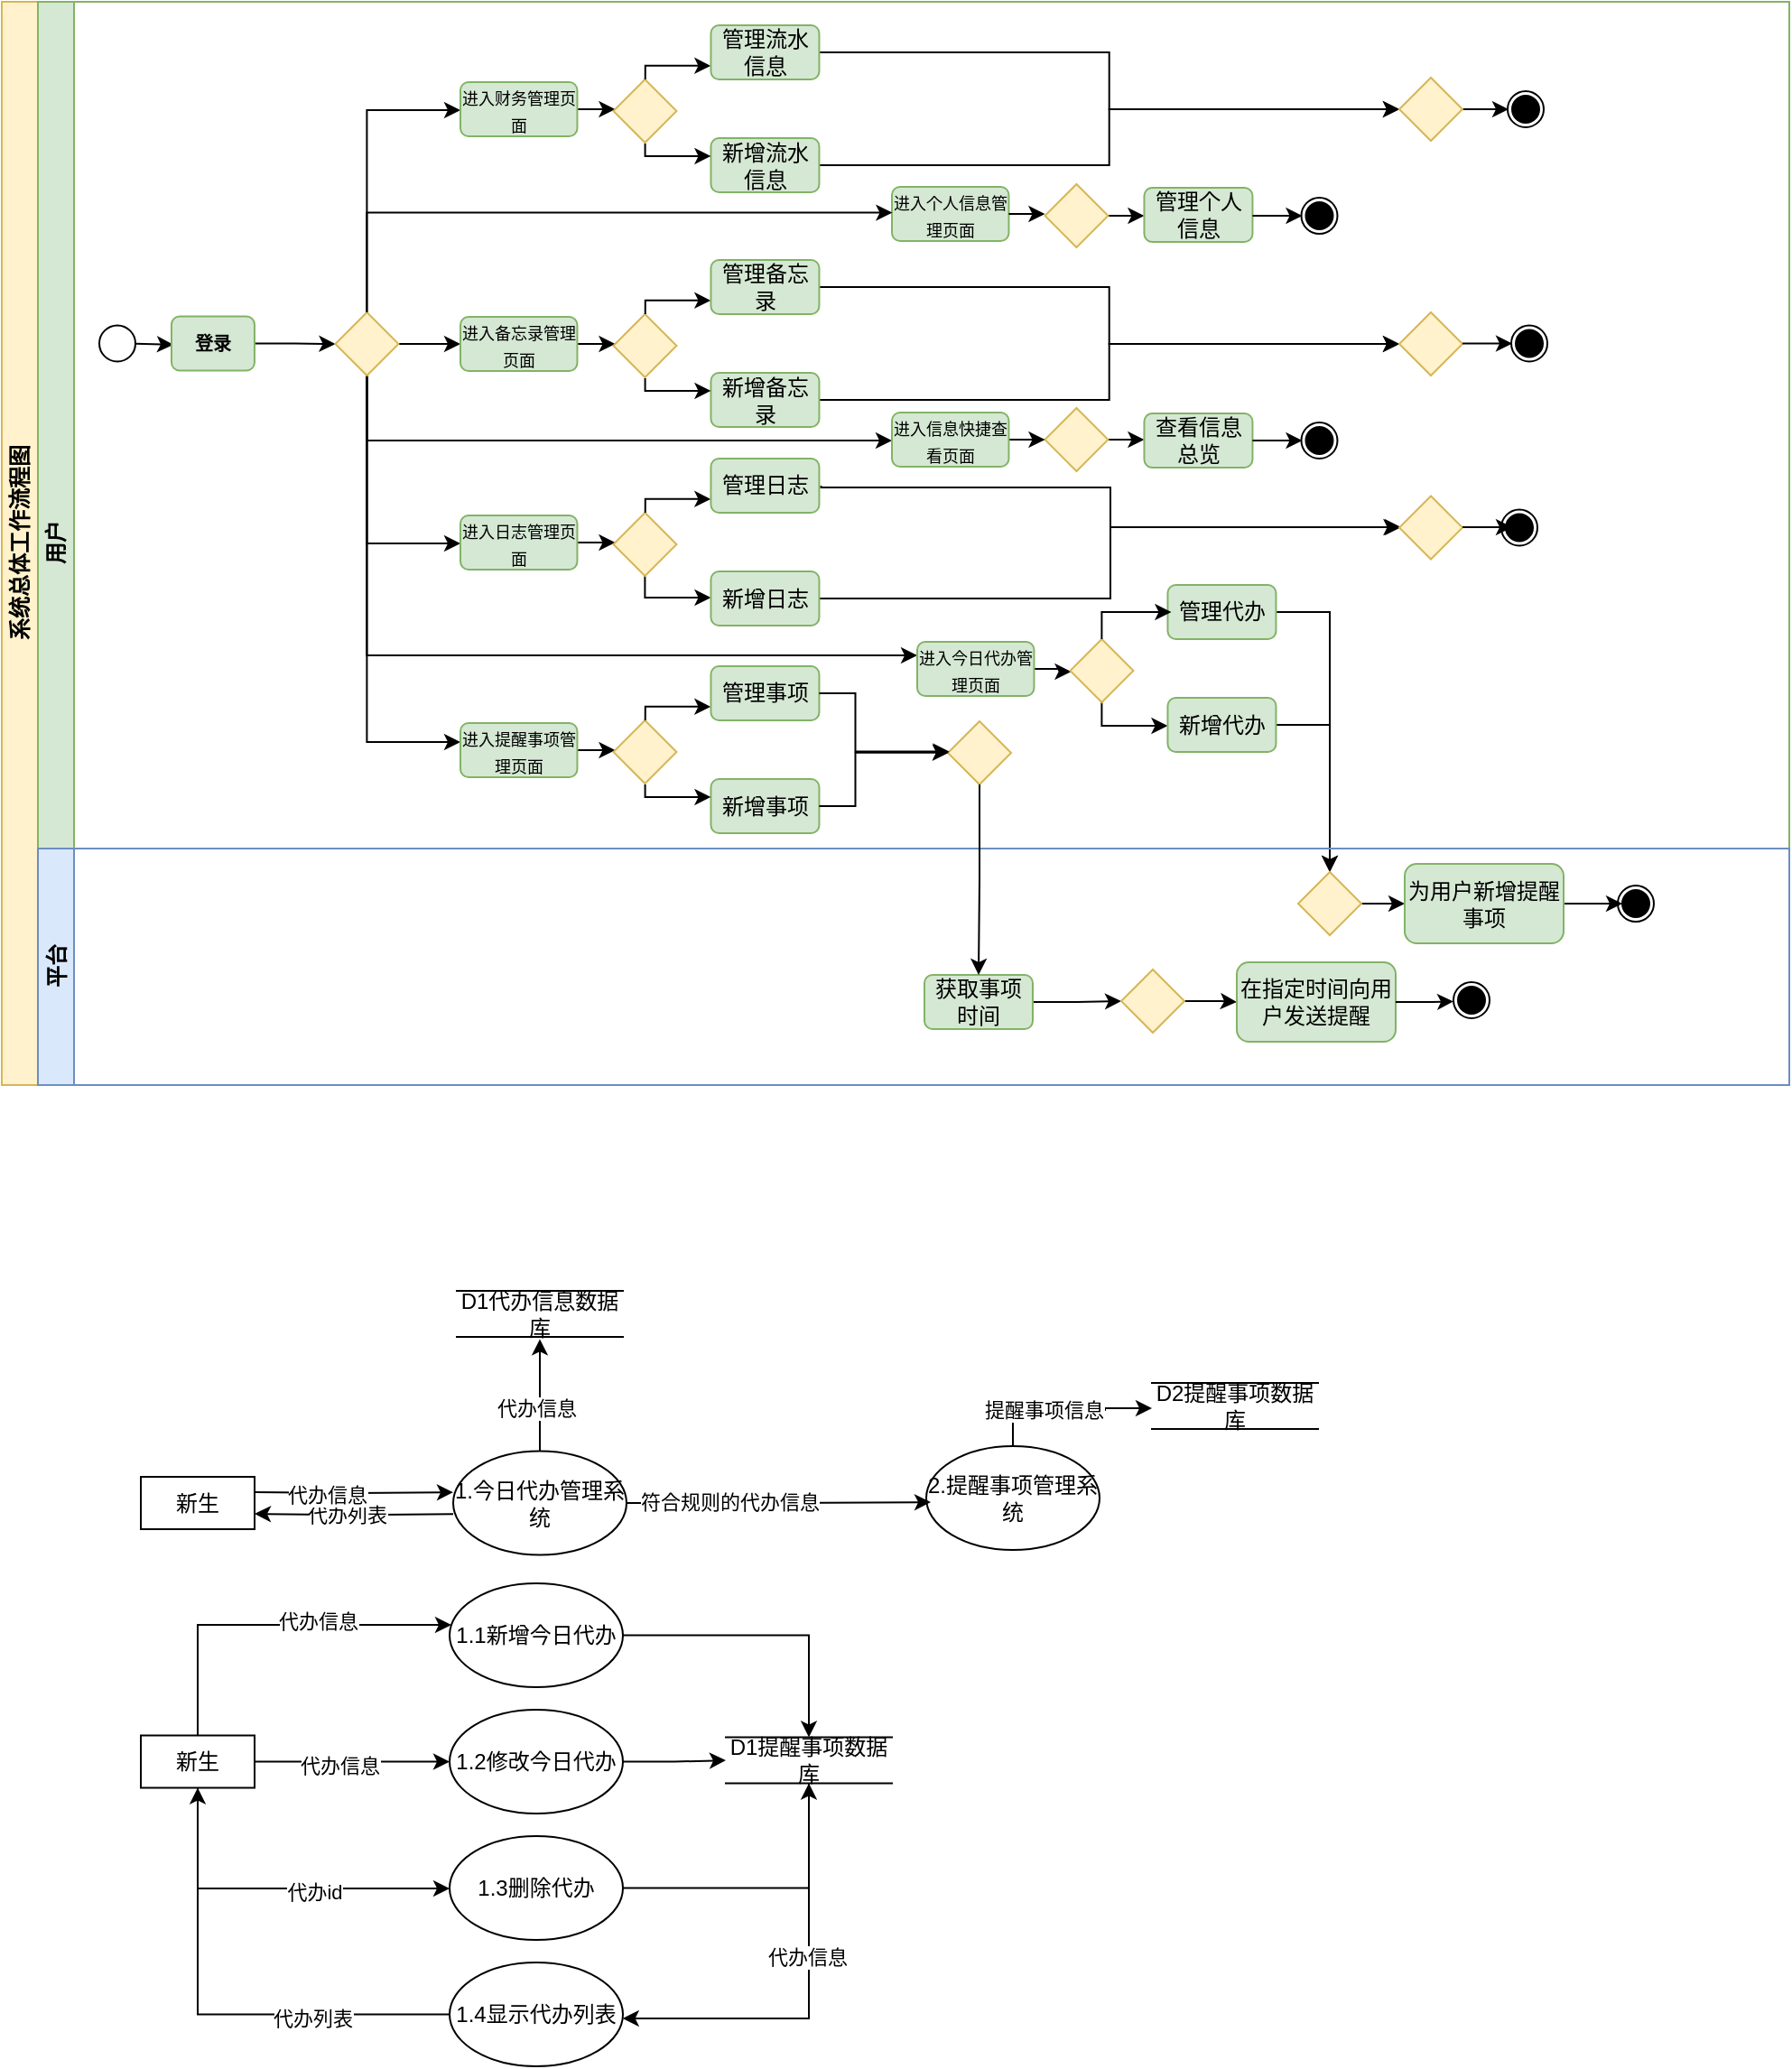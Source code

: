 <mxfile version="24.4.0" type="github">
  <diagram id="prtHgNgQTEPvFCAcTncT" name="Page-1">
    <mxGraphModel dx="921" dy="-423" grid="0" gridSize="10" guides="1" tooltips="1" connect="0" arrows="1" fold="1" page="1" pageScale="1" pageWidth="1169" pageHeight="827" math="0" shadow="0">
      <root>
        <mxCell id="0" />
        <mxCell id="1" parent="0" />
        <mxCell id="Q6jJ9rGlNbkxmBQATjsx-5" value="系统总体工作流程图" style="swimlane;childLayout=stackLayout;resizeParent=1;resizeParentMax=0;horizontal=0;startSize=20;horizontalStack=0;html=1;fillColor=#fff2cc;strokeColor=#d6b656;" parent="1" vertex="1">
          <mxGeometry x="92" y="953" width="990" height="600" as="geometry" />
        </mxCell>
        <mxCell id="Q6jJ9rGlNbkxmBQATjsx-6" value="用户" style="swimlane;startSize=20;horizontal=0;html=1;fillColor=#d5e8d4;strokeColor=#82b366;" parent="Q6jJ9rGlNbkxmBQATjsx-5" vertex="1">
          <mxGeometry x="20" width="970" height="600" as="geometry" />
        </mxCell>
        <mxCell id="Q6jJ9rGlNbkxmBQATjsx-35" value="" style="edgeStyle=orthogonalEdgeStyle;rounded=0;orthogonalLoop=1;jettySize=auto;html=1;" parent="Q6jJ9rGlNbkxmBQATjsx-6" target="Q6jJ9rGlNbkxmBQATjsx-27" edge="1">
          <mxGeometry relative="1" as="geometry">
            <mxPoint x="53.999" y="189.353" as="sourcePoint" />
          </mxGeometry>
        </mxCell>
        <mxCell id="Q6jJ9rGlNbkxmBQATjsx-11" value="" style="ellipse;whiteSpace=wrap;html=1;aspect=fixed;" parent="Q6jJ9rGlNbkxmBQATjsx-6" vertex="1">
          <mxGeometry x="34" y="179.25" width="20" height="20" as="geometry" />
        </mxCell>
        <mxCell id="Q6jJ9rGlNbkxmBQATjsx-36" style="edgeStyle=orthogonalEdgeStyle;rounded=0;orthogonalLoop=1;jettySize=auto;html=1;" parent="Q6jJ9rGlNbkxmBQATjsx-6" source="Q6jJ9rGlNbkxmBQATjsx-27" target="Q6jJ9rGlNbkxmBQATjsx-29" edge="1">
          <mxGeometry relative="1" as="geometry" />
        </mxCell>
        <mxCell id="Q6jJ9rGlNbkxmBQATjsx-27" value="&lt;b style=&quot;&quot;&gt;&lt;font style=&quot;font-size: 10px;&quot;&gt;登录&lt;/font&gt;&lt;/b&gt;" style="rounded=1;whiteSpace=wrap;html=1;fillColor=#d5e8d4;strokeColor=#82b366;strokeWidth=1;" parent="Q6jJ9rGlNbkxmBQATjsx-6" vertex="1">
          <mxGeometry x="73.98" y="174.25" width="46" height="30" as="geometry" />
        </mxCell>
        <mxCell id="Q6jJ9rGlNbkxmBQATjsx-97" style="edgeStyle=orthogonalEdgeStyle;rounded=0;orthogonalLoop=1;jettySize=auto;html=1;" parent="Q6jJ9rGlNbkxmBQATjsx-6" source="Q6jJ9rGlNbkxmBQATjsx-29" target="Q6jJ9rGlNbkxmBQATjsx-47" edge="1">
          <mxGeometry relative="1" as="geometry">
            <Array as="points">
              <mxPoint x="182" y="60" />
            </Array>
          </mxGeometry>
        </mxCell>
        <mxCell id="Q6jJ9rGlNbkxmBQATjsx-98" style="edgeStyle=orthogonalEdgeStyle;rounded=0;orthogonalLoop=1;jettySize=auto;html=1;" parent="Q6jJ9rGlNbkxmBQATjsx-6" source="Q6jJ9rGlNbkxmBQATjsx-29" target="Q6jJ9rGlNbkxmBQATjsx-54" edge="1">
          <mxGeometry relative="1" as="geometry" />
        </mxCell>
        <mxCell id="Q6jJ9rGlNbkxmBQATjsx-99" style="edgeStyle=orthogonalEdgeStyle;rounded=0;orthogonalLoop=1;jettySize=auto;html=1;" parent="Q6jJ9rGlNbkxmBQATjsx-6" source="Q6jJ9rGlNbkxmBQATjsx-29" target="Q6jJ9rGlNbkxmBQATjsx-61" edge="1">
          <mxGeometry relative="1" as="geometry">
            <Array as="points">
              <mxPoint x="182" y="300" />
            </Array>
          </mxGeometry>
        </mxCell>
        <mxCell id="Q6jJ9rGlNbkxmBQATjsx-100" style="edgeStyle=orthogonalEdgeStyle;rounded=0;orthogonalLoop=1;jettySize=auto;html=1;" parent="Q6jJ9rGlNbkxmBQATjsx-6" source="Q6jJ9rGlNbkxmBQATjsx-29" target="Q6jJ9rGlNbkxmBQATjsx-12" edge="1">
          <mxGeometry relative="1" as="geometry">
            <Array as="points">
              <mxPoint x="182" y="410" />
            </Array>
          </mxGeometry>
        </mxCell>
        <mxCell id="VNY6CQyTlmWfvHhpRIYx-7" style="edgeStyle=orthogonalEdgeStyle;rounded=0;orthogonalLoop=1;jettySize=auto;html=1;" parent="Q6jJ9rGlNbkxmBQATjsx-6" source="Q6jJ9rGlNbkxmBQATjsx-29" target="Q6jJ9rGlNbkxmBQATjsx-76" edge="1">
          <mxGeometry relative="1" as="geometry">
            <Array as="points">
              <mxPoint x="182" y="243" />
            </Array>
          </mxGeometry>
        </mxCell>
        <mxCell id="VNY6CQyTlmWfvHhpRIYx-8" style="edgeStyle=orthogonalEdgeStyle;rounded=0;orthogonalLoop=1;jettySize=auto;html=1;" parent="Q6jJ9rGlNbkxmBQATjsx-6" source="Q6jJ9rGlNbkxmBQATjsx-29" target="Q6jJ9rGlNbkxmBQATjsx-40" edge="1">
          <mxGeometry relative="1" as="geometry">
            <Array as="points">
              <mxPoint x="182" y="362" />
            </Array>
          </mxGeometry>
        </mxCell>
        <mxCell id="Q6jJ9rGlNbkxmBQATjsx-29" value="" style="rhombus;whiteSpace=wrap;html=1;fillColor=#fff2cc;strokeColor=#d6b656;rounded=0;strokeWidth=1;" parent="Q6jJ9rGlNbkxmBQATjsx-6" vertex="1">
          <mxGeometry x="164.73" y="172" width="35" height="35" as="geometry" />
        </mxCell>
        <mxCell id="VNY6CQyTlmWfvHhpRIYx-9" style="edgeStyle=orthogonalEdgeStyle;rounded=0;orthogonalLoop=1;jettySize=auto;html=1;" parent="Q6jJ9rGlNbkxmBQATjsx-6" source="Q6jJ9rGlNbkxmBQATjsx-40" target="Q6jJ9rGlNbkxmBQATjsx-41" edge="1">
          <mxGeometry relative="1" as="geometry">
            <Array as="points">
              <mxPoint x="568" y="370" />
              <mxPoint x="568" y="371" />
            </Array>
          </mxGeometry>
        </mxCell>
        <mxCell id="Q6jJ9rGlNbkxmBQATjsx-40" value="&lt;font style=&quot;font-size: 9px;&quot;&gt;进入今日代办管理页面&lt;/font&gt;" style="rounded=1;whiteSpace=wrap;html=1;fillColor=#d5e8d4;strokeColor=#82b366;strokeWidth=1;" parent="Q6jJ9rGlNbkxmBQATjsx-6" vertex="1">
          <mxGeometry x="487" y="354.5" width="64.73" height="30" as="geometry" />
        </mxCell>
        <mxCell id="VNY6CQyTlmWfvHhpRIYx-6" style="edgeStyle=orthogonalEdgeStyle;rounded=0;orthogonalLoop=1;jettySize=auto;html=1;" parent="Q6jJ9rGlNbkxmBQATjsx-6" source="Q6jJ9rGlNbkxmBQATjsx-41" target="Q6jJ9rGlNbkxmBQATjsx-42" edge="1">
          <mxGeometry relative="1" as="geometry">
            <Array as="points">
              <mxPoint x="589" y="401" />
            </Array>
          </mxGeometry>
        </mxCell>
        <mxCell id="Q6jJ9rGlNbkxmBQATjsx-41" value="" style="rhombus;whiteSpace=wrap;html=1;fillColor=#fff2cc;strokeColor=#d6b656;rounded=0;strokeWidth=1;" parent="Q6jJ9rGlNbkxmBQATjsx-6" vertex="1">
          <mxGeometry x="571.73" y="353" width="35" height="35" as="geometry" />
        </mxCell>
        <mxCell id="Q6jJ9rGlNbkxmBQATjsx-117" style="edgeStyle=orthogonalEdgeStyle;rounded=0;orthogonalLoop=1;jettySize=auto;html=1;" parent="Q6jJ9rGlNbkxmBQATjsx-6" source="Q6jJ9rGlNbkxmBQATjsx-42" target="Q6jJ9rGlNbkxmBQATjsx-105" edge="1">
          <mxGeometry relative="1" as="geometry" />
        </mxCell>
        <mxCell id="Q6jJ9rGlNbkxmBQATjsx-42" value="新增代办" style="whiteSpace=wrap;html=1;fillColor=#d5e8d4;strokeColor=#82b366;rounded=1;strokeWidth=1;" parent="Q6jJ9rGlNbkxmBQATjsx-6" vertex="1">
          <mxGeometry x="625.73" y="385.5" width="60" height="30" as="geometry" />
        </mxCell>
        <mxCell id="Q6jJ9rGlNbkxmBQATjsx-116" style="edgeStyle=orthogonalEdgeStyle;rounded=0;orthogonalLoop=1;jettySize=auto;html=1;" parent="Q6jJ9rGlNbkxmBQATjsx-6" source="Q6jJ9rGlNbkxmBQATjsx-44" target="Q6jJ9rGlNbkxmBQATjsx-105" edge="1">
          <mxGeometry relative="1" as="geometry" />
        </mxCell>
        <mxCell id="Q6jJ9rGlNbkxmBQATjsx-44" value="管理代办" style="whiteSpace=wrap;html=1;fillColor=#d5e8d4;strokeColor=#82b366;rounded=1;strokeWidth=1;" parent="Q6jJ9rGlNbkxmBQATjsx-6" vertex="1">
          <mxGeometry x="625.73" y="323" width="60" height="30" as="geometry" />
        </mxCell>
        <mxCell id="Q6jJ9rGlNbkxmBQATjsx-46" value="" style="edgeStyle=orthogonalEdgeStyle;rounded=0;orthogonalLoop=1;jettySize=auto;html=1;" parent="Q6jJ9rGlNbkxmBQATjsx-6" source="Q6jJ9rGlNbkxmBQATjsx-47" target="Q6jJ9rGlNbkxmBQATjsx-48" edge="1">
          <mxGeometry relative="1" as="geometry">
            <Array as="points">
              <mxPoint x="328" y="63" />
              <mxPoint x="328" y="63" />
            </Array>
          </mxGeometry>
        </mxCell>
        <mxCell id="Q6jJ9rGlNbkxmBQATjsx-47" value="&lt;font style=&quot;font-size: 9px;&quot;&gt;进入财务管理页面&lt;/font&gt;" style="rounded=1;whiteSpace=wrap;html=1;fillColor=#d5e8d4;strokeColor=#82b366;strokeWidth=1;" parent="Q6jJ9rGlNbkxmBQATjsx-6" vertex="1">
          <mxGeometry x="234" y="44.5" width="64.73" height="30" as="geometry" />
        </mxCell>
        <mxCell id="Q6jJ9rGlNbkxmBQATjsx-48" value="" style="rhombus;whiteSpace=wrap;html=1;fillColor=#fff2cc;strokeColor=#d6b656;rounded=0;strokeWidth=1;" parent="Q6jJ9rGlNbkxmBQATjsx-6" vertex="1">
          <mxGeometry x="318.73" y="43" width="35" height="35" as="geometry" />
        </mxCell>
        <mxCell id="Q6jJ9rGlNbkxmBQATjsx-115" style="edgeStyle=orthogonalEdgeStyle;rounded=0;orthogonalLoop=1;jettySize=auto;html=1;" parent="Q6jJ9rGlNbkxmBQATjsx-6" source="Q6jJ9rGlNbkxmBQATjsx-49" target="Q6jJ9rGlNbkxmBQATjsx-104" edge="1">
          <mxGeometry relative="1" as="geometry" />
        </mxCell>
        <mxCell id="Q6jJ9rGlNbkxmBQATjsx-49" value="新增流水信息" style="whiteSpace=wrap;html=1;fillColor=#d5e8d4;strokeColor=#82b366;rounded=1;strokeWidth=1;" parent="Q6jJ9rGlNbkxmBQATjsx-6" vertex="1">
          <mxGeometry x="372.73" y="75.5" width="60" height="30" as="geometry" />
        </mxCell>
        <mxCell id="Q6jJ9rGlNbkxmBQATjsx-50" value="" style="edgeStyle=orthogonalEdgeStyle;rounded=0;orthogonalLoop=1;jettySize=auto;html=1;exitX=0.504;exitY=-0.001;exitDx=0;exitDy=0;exitPerimeter=0;entryX=-0.001;entryY=0.748;entryDx=0;entryDy=0;entryPerimeter=0;" parent="Q6jJ9rGlNbkxmBQATjsx-6" source="Q6jJ9rGlNbkxmBQATjsx-48" target="Q6jJ9rGlNbkxmBQATjsx-51" edge="1">
          <mxGeometry relative="1" as="geometry">
            <Array as="points">
              <mxPoint x="336.73" y="35.5" />
            </Array>
          </mxGeometry>
        </mxCell>
        <mxCell id="Q6jJ9rGlNbkxmBQATjsx-114" style="edgeStyle=orthogonalEdgeStyle;rounded=0;orthogonalLoop=1;jettySize=auto;html=1;" parent="Q6jJ9rGlNbkxmBQATjsx-6" source="Q6jJ9rGlNbkxmBQATjsx-51" target="Q6jJ9rGlNbkxmBQATjsx-104" edge="1">
          <mxGeometry relative="1" as="geometry" />
        </mxCell>
        <mxCell id="Q6jJ9rGlNbkxmBQATjsx-51" value="管理流水信息" style="whiteSpace=wrap;html=1;fillColor=#d5e8d4;strokeColor=#82b366;rounded=1;strokeWidth=1;" parent="Q6jJ9rGlNbkxmBQATjsx-6" vertex="1">
          <mxGeometry x="372.73" y="13" width="60" height="30" as="geometry" />
        </mxCell>
        <mxCell id="Q6jJ9rGlNbkxmBQATjsx-52" style="edgeStyle=orthogonalEdgeStyle;rounded=0;orthogonalLoop=1;jettySize=auto;html=1;entryX=0;entryY=0.333;entryDx=0;entryDy=0;entryPerimeter=0;exitX=0.502;exitY=1.015;exitDx=0;exitDy=0;exitPerimeter=0;" parent="Q6jJ9rGlNbkxmBQATjsx-6" source="Q6jJ9rGlNbkxmBQATjsx-48" target="Q6jJ9rGlNbkxmBQATjsx-49" edge="1">
          <mxGeometry relative="1" as="geometry">
            <Array as="points">
              <mxPoint x="336.73" y="85.5" />
            </Array>
          </mxGeometry>
        </mxCell>
        <mxCell id="Q6jJ9rGlNbkxmBQATjsx-53" value="" style="edgeStyle=orthogonalEdgeStyle;rounded=0;orthogonalLoop=1;jettySize=auto;html=1;" parent="Q6jJ9rGlNbkxmBQATjsx-6" source="Q6jJ9rGlNbkxmBQATjsx-54" target="Q6jJ9rGlNbkxmBQATjsx-55" edge="1">
          <mxGeometry relative="1" as="geometry">
            <Array as="points">
              <mxPoint x="328" y="193" />
              <mxPoint x="328" y="193" />
            </Array>
          </mxGeometry>
        </mxCell>
        <mxCell id="Q6jJ9rGlNbkxmBQATjsx-54" value="&lt;font style=&quot;font-size: 9px;&quot;&gt;进入备忘录管理页面&lt;/font&gt;" style="rounded=1;whiteSpace=wrap;html=1;fillColor=#d5e8d4;strokeColor=#82b366;strokeWidth=1;" parent="Q6jJ9rGlNbkxmBQATjsx-6" vertex="1">
          <mxGeometry x="234" y="174.5" width="64.73" height="30" as="geometry" />
        </mxCell>
        <mxCell id="Q6jJ9rGlNbkxmBQATjsx-55" value="" style="rhombus;whiteSpace=wrap;html=1;fillColor=#fff2cc;strokeColor=#d6b656;rounded=0;strokeWidth=1;" parent="Q6jJ9rGlNbkxmBQATjsx-6" vertex="1">
          <mxGeometry x="318.73" y="173" width="35" height="35" as="geometry" />
        </mxCell>
        <mxCell id="Q6jJ9rGlNbkxmBQATjsx-111" style="edgeStyle=orthogonalEdgeStyle;rounded=0;orthogonalLoop=1;jettySize=auto;html=1;" parent="Q6jJ9rGlNbkxmBQATjsx-6" source="Q6jJ9rGlNbkxmBQATjsx-56" target="Q6jJ9rGlNbkxmBQATjsx-106" edge="1">
          <mxGeometry relative="1" as="geometry" />
        </mxCell>
        <mxCell id="Q6jJ9rGlNbkxmBQATjsx-56" value="新增备忘录" style="whiteSpace=wrap;html=1;fillColor=#d5e8d4;strokeColor=#82b366;rounded=1;strokeWidth=1;" parent="Q6jJ9rGlNbkxmBQATjsx-6" vertex="1">
          <mxGeometry x="372.73" y="205.5" width="60" height="30" as="geometry" />
        </mxCell>
        <mxCell id="Q6jJ9rGlNbkxmBQATjsx-57" value="" style="edgeStyle=orthogonalEdgeStyle;rounded=0;orthogonalLoop=1;jettySize=auto;html=1;exitX=0.504;exitY=-0.001;exitDx=0;exitDy=0;exitPerimeter=0;entryX=-0.001;entryY=0.748;entryDx=0;entryDy=0;entryPerimeter=0;" parent="Q6jJ9rGlNbkxmBQATjsx-6" source="Q6jJ9rGlNbkxmBQATjsx-55" target="Q6jJ9rGlNbkxmBQATjsx-58" edge="1">
          <mxGeometry relative="1" as="geometry">
            <Array as="points">
              <mxPoint x="336.73" y="165.5" />
            </Array>
          </mxGeometry>
        </mxCell>
        <mxCell id="Q6jJ9rGlNbkxmBQATjsx-112" style="edgeStyle=orthogonalEdgeStyle;rounded=0;orthogonalLoop=1;jettySize=auto;html=1;" parent="Q6jJ9rGlNbkxmBQATjsx-6" source="Q6jJ9rGlNbkxmBQATjsx-58" target="Q6jJ9rGlNbkxmBQATjsx-106" edge="1">
          <mxGeometry relative="1" as="geometry" />
        </mxCell>
        <mxCell id="Q6jJ9rGlNbkxmBQATjsx-58" value="管理备忘录" style="whiteSpace=wrap;html=1;fillColor=#d5e8d4;strokeColor=#82b366;rounded=1;strokeWidth=1;" parent="Q6jJ9rGlNbkxmBQATjsx-6" vertex="1">
          <mxGeometry x="372.73" y="143" width="60" height="30" as="geometry" />
        </mxCell>
        <mxCell id="Q6jJ9rGlNbkxmBQATjsx-59" style="edgeStyle=orthogonalEdgeStyle;rounded=0;orthogonalLoop=1;jettySize=auto;html=1;entryX=0;entryY=0.333;entryDx=0;entryDy=0;entryPerimeter=0;exitX=0.502;exitY=1.015;exitDx=0;exitDy=0;exitPerimeter=0;" parent="Q6jJ9rGlNbkxmBQATjsx-6" source="Q6jJ9rGlNbkxmBQATjsx-55" target="Q6jJ9rGlNbkxmBQATjsx-56" edge="1">
          <mxGeometry relative="1" as="geometry">
            <Array as="points">
              <mxPoint x="336.73" y="215.5" />
            </Array>
          </mxGeometry>
        </mxCell>
        <mxCell id="Q6jJ9rGlNbkxmBQATjsx-60" value="" style="edgeStyle=orthogonalEdgeStyle;rounded=0;orthogonalLoop=1;jettySize=auto;html=1;" parent="Q6jJ9rGlNbkxmBQATjsx-6" source="Q6jJ9rGlNbkxmBQATjsx-61" target="Q6jJ9rGlNbkxmBQATjsx-62" edge="1">
          <mxGeometry relative="1" as="geometry">
            <Array as="points">
              <mxPoint x="328" y="303" />
              <mxPoint x="328" y="303" />
            </Array>
          </mxGeometry>
        </mxCell>
        <mxCell id="Q6jJ9rGlNbkxmBQATjsx-61" value="&lt;font style=&quot;font-size: 9px;&quot;&gt;进入日志管理页面&lt;/font&gt;" style="rounded=1;whiteSpace=wrap;html=1;fillColor=#d5e8d4;strokeColor=#82b366;strokeWidth=1;" parent="Q6jJ9rGlNbkxmBQATjsx-6" vertex="1">
          <mxGeometry x="234" y="284.5" width="64.73" height="30" as="geometry" />
        </mxCell>
        <mxCell id="Q6jJ9rGlNbkxmBQATjsx-95" style="edgeStyle=orthogonalEdgeStyle;rounded=0;orthogonalLoop=1;jettySize=auto;html=1;" parent="Q6jJ9rGlNbkxmBQATjsx-6" source="Q6jJ9rGlNbkxmBQATjsx-62" target="Q6jJ9rGlNbkxmBQATjsx-63" edge="1">
          <mxGeometry relative="1" as="geometry">
            <Array as="points">
              <mxPoint x="336" y="330" />
            </Array>
          </mxGeometry>
        </mxCell>
        <mxCell id="Q6jJ9rGlNbkxmBQATjsx-62" value="" style="rhombus;whiteSpace=wrap;html=1;fillColor=#fff2cc;strokeColor=#d6b656;rounded=0;strokeWidth=1;" parent="Q6jJ9rGlNbkxmBQATjsx-6" vertex="1">
          <mxGeometry x="318.73" y="283" width="35" height="35" as="geometry" />
        </mxCell>
        <mxCell id="Q6jJ9rGlNbkxmBQATjsx-120" style="edgeStyle=orthogonalEdgeStyle;rounded=0;orthogonalLoop=1;jettySize=auto;html=1;" parent="Q6jJ9rGlNbkxmBQATjsx-6" source="Q6jJ9rGlNbkxmBQATjsx-63" target="Q6jJ9rGlNbkxmBQATjsx-108" edge="1">
          <mxGeometry relative="1" as="geometry">
            <Array as="points">
              <mxPoint x="594" y="330" />
              <mxPoint x="594" y="291" />
            </Array>
          </mxGeometry>
        </mxCell>
        <mxCell id="Q6jJ9rGlNbkxmBQATjsx-63" value="新增日志" style="whiteSpace=wrap;html=1;fillColor=#d5e8d4;strokeColor=#82b366;rounded=1;strokeWidth=1;" parent="Q6jJ9rGlNbkxmBQATjsx-6" vertex="1">
          <mxGeometry x="372.73" y="315.5" width="60" height="30" as="geometry" />
        </mxCell>
        <mxCell id="Q6jJ9rGlNbkxmBQATjsx-64" value="" style="edgeStyle=orthogonalEdgeStyle;rounded=0;orthogonalLoop=1;jettySize=auto;html=1;exitX=0.504;exitY=-0.001;exitDx=0;exitDy=0;exitPerimeter=0;entryX=-0.001;entryY=0.748;entryDx=0;entryDy=0;entryPerimeter=0;" parent="Q6jJ9rGlNbkxmBQATjsx-6" source="Q6jJ9rGlNbkxmBQATjsx-62" target="Q6jJ9rGlNbkxmBQATjsx-65" edge="1">
          <mxGeometry relative="1" as="geometry">
            <Array as="points">
              <mxPoint x="336.73" y="275.5" />
            </Array>
          </mxGeometry>
        </mxCell>
        <mxCell id="Q6jJ9rGlNbkxmBQATjsx-118" style="edgeStyle=orthogonalEdgeStyle;rounded=0;orthogonalLoop=1;jettySize=auto;html=1;" parent="Q6jJ9rGlNbkxmBQATjsx-6" edge="1">
          <mxGeometry relative="1" as="geometry">
            <mxPoint x="433.73" y="268.0" as="sourcePoint" />
            <mxPoint x="755" y="291" as="targetPoint" />
            <Array as="points">
              <mxPoint x="434" y="269" />
              <mxPoint x="594" y="269" />
              <mxPoint x="594" y="291" />
            </Array>
          </mxGeometry>
        </mxCell>
        <mxCell id="Q6jJ9rGlNbkxmBQATjsx-65" value="管理日志" style="whiteSpace=wrap;html=1;fillColor=#d5e8d4;strokeColor=#82b366;rounded=1;strokeWidth=1;" parent="Q6jJ9rGlNbkxmBQATjsx-6" vertex="1">
          <mxGeometry x="372.73" y="253" width="60" height="30" as="geometry" />
        </mxCell>
        <mxCell id="Q6jJ9rGlNbkxmBQATjsx-14" value="" style="edgeStyle=orthogonalEdgeStyle;rounded=0;orthogonalLoop=1;jettySize=auto;html=1;" parent="Q6jJ9rGlNbkxmBQATjsx-6" source="Q6jJ9rGlNbkxmBQATjsx-12" target="Q6jJ9rGlNbkxmBQATjsx-13" edge="1">
          <mxGeometry relative="1" as="geometry">
            <Array as="points">
              <mxPoint x="328" y="418" />
              <mxPoint x="328" y="418" />
            </Array>
          </mxGeometry>
        </mxCell>
        <mxCell id="Q6jJ9rGlNbkxmBQATjsx-12" value="&lt;font style=&quot;font-size: 9px;&quot;&gt;进入提醒事项管理页面&lt;/font&gt;" style="rounded=1;whiteSpace=wrap;html=1;fillColor=#d5e8d4;strokeColor=#82b366;strokeWidth=1;" parent="Q6jJ9rGlNbkxmBQATjsx-6" vertex="1">
          <mxGeometry x="234" y="399.5" width="64.73" height="30" as="geometry" />
        </mxCell>
        <mxCell id="Q6jJ9rGlNbkxmBQATjsx-13" value="" style="rhombus;whiteSpace=wrap;html=1;fillColor=#fff2cc;strokeColor=#d6b656;rounded=0;strokeWidth=1;" parent="Q6jJ9rGlNbkxmBQATjsx-6" vertex="1">
          <mxGeometry x="318.73" y="398" width="35" height="35" as="geometry" />
        </mxCell>
        <mxCell id="Q6jJ9rGlNbkxmBQATjsx-15" value="新增事项" style="whiteSpace=wrap;html=1;fillColor=#d5e8d4;strokeColor=#82b366;rounded=1;strokeWidth=1;" parent="Q6jJ9rGlNbkxmBQATjsx-6" vertex="1">
          <mxGeometry x="372.73" y="430.5" width="60" height="30" as="geometry" />
        </mxCell>
        <mxCell id="Q6jJ9rGlNbkxmBQATjsx-16" value="" style="edgeStyle=orthogonalEdgeStyle;rounded=0;orthogonalLoop=1;jettySize=auto;html=1;exitX=0.504;exitY=-0.001;exitDx=0;exitDy=0;exitPerimeter=0;entryX=-0.001;entryY=0.748;entryDx=0;entryDy=0;entryPerimeter=0;" parent="Q6jJ9rGlNbkxmBQATjsx-6" source="Q6jJ9rGlNbkxmBQATjsx-13" target="Q6jJ9rGlNbkxmBQATjsx-17" edge="1">
          <mxGeometry relative="1" as="geometry">
            <Array as="points">
              <mxPoint x="336.73" y="390.5" />
            </Array>
          </mxGeometry>
        </mxCell>
        <mxCell id="Q6jJ9rGlNbkxmBQATjsx-17" value="管理事项" style="whiteSpace=wrap;html=1;fillColor=#d5e8d4;strokeColor=#82b366;rounded=1;strokeWidth=1;" parent="Q6jJ9rGlNbkxmBQATjsx-6" vertex="1">
          <mxGeometry x="372.73" y="368" width="60" height="30" as="geometry" />
        </mxCell>
        <mxCell id="Q6jJ9rGlNbkxmBQATjsx-20" style="edgeStyle=orthogonalEdgeStyle;rounded=0;orthogonalLoop=1;jettySize=auto;html=1;entryX=0;entryY=0.333;entryDx=0;entryDy=0;entryPerimeter=0;exitX=0.502;exitY=1.015;exitDx=0;exitDy=0;exitPerimeter=0;" parent="Q6jJ9rGlNbkxmBQATjsx-6" source="Q6jJ9rGlNbkxmBQATjsx-13" target="Q6jJ9rGlNbkxmBQATjsx-15" edge="1">
          <mxGeometry relative="1" as="geometry">
            <Array as="points">
              <mxPoint x="336.73" y="440.5" />
            </Array>
          </mxGeometry>
        </mxCell>
        <mxCell id="Q6jJ9rGlNbkxmBQATjsx-21" value="" style="rhombus;whiteSpace=wrap;html=1;fillColor=#fff2cc;strokeColor=#d6b656;rounded=0;strokeWidth=1;" parent="Q6jJ9rGlNbkxmBQATjsx-6" vertex="1">
          <mxGeometry x="504" y="398.5" width="35" height="35" as="geometry" />
        </mxCell>
        <mxCell id="Q6jJ9rGlNbkxmBQATjsx-22" style="edgeStyle=orthogonalEdgeStyle;rounded=0;orthogonalLoop=1;jettySize=auto;html=1;" parent="Q6jJ9rGlNbkxmBQATjsx-6" source="Q6jJ9rGlNbkxmBQATjsx-17" target="Q6jJ9rGlNbkxmBQATjsx-21" edge="1">
          <mxGeometry relative="1" as="geometry">
            <Array as="points">
              <mxPoint x="452.73" y="383.25" />
              <mxPoint x="452.73" y="415.25" />
            </Array>
          </mxGeometry>
        </mxCell>
        <mxCell id="Q6jJ9rGlNbkxmBQATjsx-23" style="edgeStyle=orthogonalEdgeStyle;rounded=0;orthogonalLoop=1;jettySize=auto;html=1;entryX=0.014;entryY=0.498;entryDx=0;entryDy=0;entryPerimeter=0;" parent="Q6jJ9rGlNbkxmBQATjsx-6" source="Q6jJ9rGlNbkxmBQATjsx-15" target="Q6jJ9rGlNbkxmBQATjsx-21" edge="1">
          <mxGeometry relative="1" as="geometry">
            <Array as="points">
              <mxPoint x="452.73" y="445.5" />
              <mxPoint x="452.73" y="415.5" />
            </Array>
          </mxGeometry>
        </mxCell>
        <mxCell id="Q6jJ9rGlNbkxmBQATjsx-32" value="" style="ellipse;whiteSpace=wrap;html=1;aspect=fixed;" parent="Q6jJ9rGlNbkxmBQATjsx-6" vertex="1">
          <mxGeometry x="814" y="49.5" width="20" height="20" as="geometry" />
        </mxCell>
        <mxCell id="Q6jJ9rGlNbkxmBQATjsx-33" value="" style="ellipse;whiteSpace=wrap;html=1;aspect=fixed;fillColor=#000000;" parent="Q6jJ9rGlNbkxmBQATjsx-6" vertex="1">
          <mxGeometry x="816.5" y="52" width="15" height="15" as="geometry" />
        </mxCell>
        <mxCell id="Q6jJ9rGlNbkxmBQATjsx-96" style="edgeStyle=orthogonalEdgeStyle;rounded=0;orthogonalLoop=1;jettySize=auto;html=1;" parent="Q6jJ9rGlNbkxmBQATjsx-6" source="Q6jJ9rGlNbkxmBQATjsx-76" target="Q6jJ9rGlNbkxmBQATjsx-77" edge="1">
          <mxGeometry relative="1" as="geometry" />
        </mxCell>
        <mxCell id="Q6jJ9rGlNbkxmBQATjsx-76" value="&lt;font style=&quot;font-size: 9px;&quot;&gt;进入信息快捷查看页面&lt;/font&gt;" style="rounded=1;whiteSpace=wrap;html=1;fillColor=#d5e8d4;strokeColor=#82b366;strokeWidth=1;" parent="Q6jJ9rGlNbkxmBQATjsx-6" vertex="1">
          <mxGeometry x="473" y="227.5" width="64.73" height="30" as="geometry" />
        </mxCell>
        <mxCell id="Q6jJ9rGlNbkxmBQATjsx-89" style="edgeStyle=orthogonalEdgeStyle;rounded=0;orthogonalLoop=1;jettySize=auto;html=1;" parent="Q6jJ9rGlNbkxmBQATjsx-6" source="Q6jJ9rGlNbkxmBQATjsx-77" target="Q6jJ9rGlNbkxmBQATjsx-80" edge="1">
          <mxGeometry relative="1" as="geometry" />
        </mxCell>
        <mxCell id="Q6jJ9rGlNbkxmBQATjsx-77" value="" style="rhombus;whiteSpace=wrap;html=1;fillColor=#fff2cc;strokeColor=#d6b656;rounded=0;strokeWidth=1;" parent="Q6jJ9rGlNbkxmBQATjsx-6" vertex="1">
          <mxGeometry x="557.73" y="225" width="35" height="35" as="geometry" />
        </mxCell>
        <mxCell id="Q6jJ9rGlNbkxmBQATjsx-80" value="查看信息总览" style="whiteSpace=wrap;html=1;fillColor=#d5e8d4;strokeColor=#82b366;rounded=1;strokeWidth=1;" parent="Q6jJ9rGlNbkxmBQATjsx-6" vertex="1">
          <mxGeometry x="612.73" y="228" width="60" height="30" as="geometry" />
        </mxCell>
        <mxCell id="Q6jJ9rGlNbkxmBQATjsx-91" value="&lt;font style=&quot;font-size: 9px;&quot;&gt;进入个人信息管理页面&lt;/font&gt;" style="rounded=1;whiteSpace=wrap;html=1;fillColor=#d5e8d4;strokeColor=#82b366;strokeWidth=1;" parent="Q6jJ9rGlNbkxmBQATjsx-6" vertex="1">
          <mxGeometry x="473" y="102.5" width="64.73" height="30" as="geometry" />
        </mxCell>
        <mxCell id="Q6jJ9rGlNbkxmBQATjsx-92" style="edgeStyle=orthogonalEdgeStyle;rounded=0;orthogonalLoop=1;jettySize=auto;html=1;" parent="Q6jJ9rGlNbkxmBQATjsx-6" source="Q6jJ9rGlNbkxmBQATjsx-93" target="Q6jJ9rGlNbkxmBQATjsx-94" edge="1">
          <mxGeometry relative="1" as="geometry" />
        </mxCell>
        <mxCell id="Q6jJ9rGlNbkxmBQATjsx-93" value="" style="rhombus;whiteSpace=wrap;html=1;fillColor=#fff2cc;strokeColor=#d6b656;rounded=0;strokeWidth=1;" parent="Q6jJ9rGlNbkxmBQATjsx-6" vertex="1">
          <mxGeometry x="557.73" y="101" width="35" height="35" as="geometry" />
        </mxCell>
        <mxCell id="Q6jJ9rGlNbkxmBQATjsx-94" value="管理个人信息" style="whiteSpace=wrap;html=1;fillColor=#d5e8d4;strokeColor=#82b366;rounded=1;strokeWidth=1;" parent="Q6jJ9rGlNbkxmBQATjsx-6" vertex="1">
          <mxGeometry x="612.73" y="103" width="60" height="30" as="geometry" />
        </mxCell>
        <mxCell id="Q6jJ9rGlNbkxmBQATjsx-121" style="edgeStyle=orthogonalEdgeStyle;rounded=0;orthogonalLoop=1;jettySize=auto;html=1;" parent="Q6jJ9rGlNbkxmBQATjsx-6" edge="1">
          <mxGeometry relative="1" as="geometry">
            <mxPoint x="786.988" y="59.512" as="sourcePoint" />
            <mxPoint x="814.5" y="59.512" as="targetPoint" />
          </mxGeometry>
        </mxCell>
        <mxCell id="Q6jJ9rGlNbkxmBQATjsx-104" value="" style="rhombus;whiteSpace=wrap;html=1;fillColor=#fff2cc;strokeColor=#d6b656;rounded=0;strokeWidth=1;" parent="Q6jJ9rGlNbkxmBQATjsx-6" vertex="1">
          <mxGeometry x="754" y="42" width="35" height="35" as="geometry" />
        </mxCell>
        <mxCell id="Q6jJ9rGlNbkxmBQATjsx-106" value="" style="rhombus;whiteSpace=wrap;html=1;fillColor=#fff2cc;strokeColor=#d6b656;rounded=0;strokeWidth=1;" parent="Q6jJ9rGlNbkxmBQATjsx-6" vertex="1">
          <mxGeometry x="754" y="172" width="35" height="35" as="geometry" />
        </mxCell>
        <mxCell id="Q6jJ9rGlNbkxmBQATjsx-108" value="" style="rhombus;whiteSpace=wrap;html=1;fillColor=#fff2cc;strokeColor=#d6b656;rounded=0;strokeWidth=1;" parent="Q6jJ9rGlNbkxmBQATjsx-6" vertex="1">
          <mxGeometry x="754" y="273.75" width="35" height="35" as="geometry" />
        </mxCell>
        <mxCell id="Q6jJ9rGlNbkxmBQATjsx-122" value="" style="ellipse;whiteSpace=wrap;html=1;aspect=fixed;" parent="Q6jJ9rGlNbkxmBQATjsx-6" vertex="1">
          <mxGeometry x="810.5" y="281.25" width="20" height="20" as="geometry" />
        </mxCell>
        <mxCell id="Q6jJ9rGlNbkxmBQATjsx-123" value="" style="ellipse;whiteSpace=wrap;html=1;aspect=fixed;fillColor=#000000;" parent="Q6jJ9rGlNbkxmBQATjsx-6" vertex="1">
          <mxGeometry x="813" y="283.75" width="15" height="15" as="geometry" />
        </mxCell>
        <mxCell id="Q6jJ9rGlNbkxmBQATjsx-127" value="" style="ellipse;whiteSpace=wrap;html=1;aspect=fixed;" parent="Q6jJ9rGlNbkxmBQATjsx-6" vertex="1">
          <mxGeometry x="816.01" y="179.25" width="20" height="20" as="geometry" />
        </mxCell>
        <mxCell id="Q6jJ9rGlNbkxmBQATjsx-128" value="" style="ellipse;whiteSpace=wrap;html=1;aspect=fixed;fillColor=#000000;" parent="Q6jJ9rGlNbkxmBQATjsx-6" vertex="1">
          <mxGeometry x="818.51" y="181.75" width="15" height="15" as="geometry" />
        </mxCell>
        <mxCell id="Q6jJ9rGlNbkxmBQATjsx-129" style="edgeStyle=orthogonalEdgeStyle;rounded=0;orthogonalLoop=1;jettySize=auto;html=1;" parent="Q6jJ9rGlNbkxmBQATjsx-6" edge="1">
          <mxGeometry relative="1" as="geometry">
            <mxPoint x="788.998" y="189.262" as="sourcePoint" />
            <mxPoint x="816.51" y="189.262" as="targetPoint" />
          </mxGeometry>
        </mxCell>
        <mxCell id="Q6jJ9rGlNbkxmBQATjsx-132" style="edgeStyle=orthogonalEdgeStyle;rounded=0;orthogonalLoop=1;jettySize=auto;html=1;" parent="Q6jJ9rGlNbkxmBQATjsx-6" edge="1">
          <mxGeometry relative="1" as="geometry">
            <mxPoint x="788.998" y="291.012" as="sourcePoint" />
            <mxPoint x="816.51" y="291.012" as="targetPoint" />
          </mxGeometry>
        </mxCell>
        <mxCell id="Q6jJ9rGlNbkxmBQATjsx-133" value="" style="ellipse;whiteSpace=wrap;html=1;aspect=fixed;" parent="Q6jJ9rGlNbkxmBQATjsx-6" vertex="1">
          <mxGeometry x="699.74" y="108.5" width="20" height="20" as="geometry" />
        </mxCell>
        <mxCell id="Q6jJ9rGlNbkxmBQATjsx-134" value="" style="ellipse;whiteSpace=wrap;html=1;aspect=fixed;fillColor=#000000;" parent="Q6jJ9rGlNbkxmBQATjsx-6" vertex="1">
          <mxGeometry x="702.24" y="111" width="15" height="15" as="geometry" />
        </mxCell>
        <mxCell id="Q6jJ9rGlNbkxmBQATjsx-135" style="edgeStyle=orthogonalEdgeStyle;rounded=0;orthogonalLoop=1;jettySize=auto;html=1;" parent="Q6jJ9rGlNbkxmBQATjsx-6" edge="1">
          <mxGeometry relative="1" as="geometry">
            <mxPoint x="672.728" y="118.512" as="sourcePoint" />
            <mxPoint x="700.24" y="118.512" as="targetPoint" />
          </mxGeometry>
        </mxCell>
        <mxCell id="Q6jJ9rGlNbkxmBQATjsx-136" value="" style="ellipse;whiteSpace=wrap;html=1;aspect=fixed;" parent="Q6jJ9rGlNbkxmBQATjsx-6" vertex="1">
          <mxGeometry x="699.74" y="233" width="20" height="20" as="geometry" />
        </mxCell>
        <mxCell id="Q6jJ9rGlNbkxmBQATjsx-137" value="" style="ellipse;whiteSpace=wrap;html=1;aspect=fixed;fillColor=#000000;" parent="Q6jJ9rGlNbkxmBQATjsx-6" vertex="1">
          <mxGeometry x="702.24" y="235.5" width="15" height="15" as="geometry" />
        </mxCell>
        <mxCell id="Q6jJ9rGlNbkxmBQATjsx-138" style="edgeStyle=orthogonalEdgeStyle;rounded=0;orthogonalLoop=1;jettySize=auto;html=1;" parent="Q6jJ9rGlNbkxmBQATjsx-6" edge="1">
          <mxGeometry relative="1" as="geometry">
            <mxPoint x="672.728" y="243.012" as="sourcePoint" />
            <mxPoint x="700.24" y="243.012" as="targetPoint" />
          </mxGeometry>
        </mxCell>
        <mxCell id="Q6jJ9rGlNbkxmBQATjsx-7" value="平台" style="swimlane;startSize=20;horizontal=0;html=1;fillColor=#dae8fc;strokeColor=#6c8ebf;" parent="Q6jJ9rGlNbkxmBQATjsx-6" vertex="1">
          <mxGeometry y="469" width="970" height="131" as="geometry" />
        </mxCell>
        <mxCell id="Q6jJ9rGlNbkxmBQATjsx-70" style="edgeStyle=orthogonalEdgeStyle;rounded=0;orthogonalLoop=1;jettySize=auto;html=1;" parent="Q6jJ9rGlNbkxmBQATjsx-7" source="Q6jJ9rGlNbkxmBQATjsx-67" target="Q6jJ9rGlNbkxmBQATjsx-69" edge="1">
          <mxGeometry relative="1" as="geometry" />
        </mxCell>
        <mxCell id="Q6jJ9rGlNbkxmBQATjsx-67" value="获取事项时间" style="whiteSpace=wrap;html=1;fillColor=#d5e8d4;strokeColor=#82b366;rounded=1;strokeWidth=1;" parent="Q6jJ9rGlNbkxmBQATjsx-7" vertex="1">
          <mxGeometry x="491" y="70" width="60" height="30" as="geometry" />
        </mxCell>
        <mxCell id="Q6jJ9rGlNbkxmBQATjsx-73" style="edgeStyle=orthogonalEdgeStyle;rounded=0;orthogonalLoop=1;jettySize=auto;html=1;" parent="Q6jJ9rGlNbkxmBQATjsx-7" source="Q6jJ9rGlNbkxmBQATjsx-69" target="Q6jJ9rGlNbkxmBQATjsx-72" edge="1">
          <mxGeometry relative="1" as="geometry" />
        </mxCell>
        <mxCell id="Q6jJ9rGlNbkxmBQATjsx-69" value="" style="rhombus;whiteSpace=wrap;html=1;fillColor=#fff2cc;strokeColor=#d6b656;rounded=0;strokeWidth=1;" parent="Q6jJ9rGlNbkxmBQATjsx-7" vertex="1">
          <mxGeometry x="600" y="67" width="35" height="35" as="geometry" />
        </mxCell>
        <mxCell id="Q6jJ9rGlNbkxmBQATjsx-72" value="在指定时间向用户发送提醒" style="whiteSpace=wrap;html=1;fillColor=#d5e8d4;strokeColor=#82b366;rounded=1;strokeWidth=1;" parent="Q6jJ9rGlNbkxmBQATjsx-7" vertex="1">
          <mxGeometry x="664" y="63" width="88" height="44" as="geometry" />
        </mxCell>
        <mxCell id="Q6jJ9rGlNbkxmBQATjsx-24" value="" style="ellipse;whiteSpace=wrap;html=1;aspect=fixed;" parent="Q6jJ9rGlNbkxmBQATjsx-7" vertex="1">
          <mxGeometry x="784" y="74" width="20" height="20" as="geometry" />
        </mxCell>
        <mxCell id="Q6jJ9rGlNbkxmBQATjsx-26" value="" style="ellipse;whiteSpace=wrap;html=1;aspect=fixed;fillColor=#000000;" parent="Q6jJ9rGlNbkxmBQATjsx-7" vertex="1">
          <mxGeometry x="786.5" y="76.5" width="15" height="15" as="geometry" />
        </mxCell>
        <mxCell id="Q6jJ9rGlNbkxmBQATjsx-74" style="edgeStyle=orthogonalEdgeStyle;rounded=0;orthogonalLoop=1;jettySize=auto;html=1;entryX=-0.163;entryY=0.547;entryDx=0;entryDy=0;entryPerimeter=0;" parent="Q6jJ9rGlNbkxmBQATjsx-7" source="Q6jJ9rGlNbkxmBQATjsx-72" target="Q6jJ9rGlNbkxmBQATjsx-26" edge="1">
          <mxGeometry relative="1" as="geometry" />
        </mxCell>
        <mxCell id="VNY6CQyTlmWfvHhpRIYx-11" value="" style="edgeStyle=orthogonalEdgeStyle;rounded=0;orthogonalLoop=1;jettySize=auto;html=1;" parent="Q6jJ9rGlNbkxmBQATjsx-7" source="Q6jJ9rGlNbkxmBQATjsx-105" target="VNY6CQyTlmWfvHhpRIYx-10" edge="1">
          <mxGeometry relative="1" as="geometry" />
        </mxCell>
        <mxCell id="Q6jJ9rGlNbkxmBQATjsx-105" value="" style="rhombus;whiteSpace=wrap;html=1;fillColor=#fff2cc;strokeColor=#d6b656;rounded=0;strokeWidth=1;" parent="Q6jJ9rGlNbkxmBQATjsx-7" vertex="1">
          <mxGeometry x="698" y="13" width="35" height="35" as="geometry" />
        </mxCell>
        <mxCell id="Q6jJ9rGlNbkxmBQATjsx-130" value="" style="ellipse;whiteSpace=wrap;html=1;aspect=fixed;" parent="Q6jJ9rGlNbkxmBQATjsx-7" vertex="1">
          <mxGeometry x="875" y="20.5" width="20" height="20" as="geometry" />
        </mxCell>
        <mxCell id="Q6jJ9rGlNbkxmBQATjsx-131" value="" style="ellipse;whiteSpace=wrap;html=1;aspect=fixed;fillColor=#000000;" parent="Q6jJ9rGlNbkxmBQATjsx-7" vertex="1">
          <mxGeometry x="877.5" y="23" width="15" height="15" as="geometry" />
        </mxCell>
        <mxCell id="VNY6CQyTlmWfvHhpRIYx-12" value="" style="edgeStyle=orthogonalEdgeStyle;rounded=0;orthogonalLoop=1;jettySize=auto;html=1;" parent="Q6jJ9rGlNbkxmBQATjsx-7" source="VNY6CQyTlmWfvHhpRIYx-10" target="Q6jJ9rGlNbkxmBQATjsx-131" edge="1">
          <mxGeometry relative="1" as="geometry" />
        </mxCell>
        <mxCell id="VNY6CQyTlmWfvHhpRIYx-10" value="为用户新增提醒事项" style="whiteSpace=wrap;html=1;fillColor=#d5e8d4;strokeColor=#82b366;rounded=1;strokeWidth=1;" parent="Q6jJ9rGlNbkxmBQATjsx-7" vertex="1">
          <mxGeometry x="757" y="8.5" width="88" height="44" as="geometry" />
        </mxCell>
        <mxCell id="Q6jJ9rGlNbkxmBQATjsx-68" style="edgeStyle=orthogonalEdgeStyle;rounded=0;orthogonalLoop=1;jettySize=auto;html=1;" parent="Q6jJ9rGlNbkxmBQATjsx-6" source="Q6jJ9rGlNbkxmBQATjsx-21" target="Q6jJ9rGlNbkxmBQATjsx-67" edge="1">
          <mxGeometry relative="1" as="geometry" />
        </mxCell>
        <mxCell id="VNY6CQyTlmWfvHhpRIYx-1" style="edgeStyle=orthogonalEdgeStyle;rounded=0;orthogonalLoop=1;jettySize=auto;html=1;entryX=0.003;entryY=0.477;entryDx=0;entryDy=0;entryPerimeter=0;" parent="Q6jJ9rGlNbkxmBQATjsx-6" source="Q6jJ9rGlNbkxmBQATjsx-29" target="Q6jJ9rGlNbkxmBQATjsx-91" edge="1">
          <mxGeometry relative="1" as="geometry">
            <Array as="points">
              <mxPoint x="182" y="117" />
            </Array>
          </mxGeometry>
        </mxCell>
        <mxCell id="VNY6CQyTlmWfvHhpRIYx-3" style="edgeStyle=orthogonalEdgeStyle;rounded=0;orthogonalLoop=1;jettySize=auto;html=1;entryX=-0.019;entryY=0.475;entryDx=0;entryDy=0;entryPerimeter=0;" parent="Q6jJ9rGlNbkxmBQATjsx-6" source="Q6jJ9rGlNbkxmBQATjsx-91" target="Q6jJ9rGlNbkxmBQATjsx-93" edge="1">
          <mxGeometry relative="1" as="geometry" />
        </mxCell>
        <mxCell id="VNY6CQyTlmWfvHhpRIYx-4" style="edgeStyle=orthogonalEdgeStyle;rounded=0;orthogonalLoop=1;jettySize=auto;html=1;entryX=0.032;entryY=0.487;entryDx=0;entryDy=0;entryPerimeter=0;" parent="Q6jJ9rGlNbkxmBQATjsx-6" source="Q6jJ9rGlNbkxmBQATjsx-41" target="Q6jJ9rGlNbkxmBQATjsx-44" edge="1">
          <mxGeometry relative="1" as="geometry">
            <Array as="points">
              <mxPoint x="589" y="338" />
              <mxPoint x="627" y="338" />
            </Array>
          </mxGeometry>
        </mxCell>
        <mxCell id="sXpcBFsJsnmmD262SPky-15" style="edgeStyle=orthogonalEdgeStyle;rounded=0;orthogonalLoop=1;jettySize=auto;html=1;" edge="1" parent="1">
          <mxGeometry relative="1" as="geometry">
            <mxPoint x="342.0" y="1790.571" as="sourcePoint" />
            <mxPoint x="232" y="1790.5" as="targetPoint" />
          </mxGeometry>
        </mxCell>
        <mxCell id="sXpcBFsJsnmmD262SPky-16" value="代办列表" style="edgeLabel;html=1;align=center;verticalAlign=middle;resizable=0;points=[];" vertex="1" connectable="0" parent="sXpcBFsJsnmmD262SPky-15">
          <mxGeometry x="0.085" relative="1" as="geometry">
            <mxPoint as="offset" />
          </mxGeometry>
        </mxCell>
        <mxCell id="SQbijL60xDhZnC3wn7_i-1" value="1.今日代办管理系统" style="ellipse;whiteSpace=wrap;html=1;" parent="1" vertex="1">
          <mxGeometry x="342" y="1755.75" width="96" height="57.5" as="geometry" />
        </mxCell>
        <mxCell id="SQbijL60xDhZnC3wn7_i-4" style="edgeStyle=orthogonalEdgeStyle;rounded=0;orthogonalLoop=1;jettySize=auto;html=1;" parent="1" edge="1">
          <mxGeometry relative="1" as="geometry">
            <mxPoint x="232" y="1778.5" as="sourcePoint" />
            <mxPoint x="342.0" y="1778.571" as="targetPoint" />
          </mxGeometry>
        </mxCell>
        <mxCell id="SQbijL60xDhZnC3wn7_i-5" value="代办信息" style="edgeLabel;html=1;align=center;verticalAlign=middle;resizable=0;points=[];" parent="SQbijL60xDhZnC3wn7_i-4" vertex="1" connectable="0">
          <mxGeometry x="-0.284" y="-1" relative="1" as="geometry">
            <mxPoint as="offset" />
          </mxGeometry>
        </mxCell>
        <mxCell id="SQbijL60xDhZnC3wn7_i-2" value="新生" style="rounded=0;whiteSpace=wrap;html=1;" parent="1" vertex="1">
          <mxGeometry x="169" y="1770" width="63" height="29" as="geometry" />
        </mxCell>
        <mxCell id="SQbijL60xDhZnC3wn7_i-3" value="D1代办信息数据库" style="shape=partialRectangle;whiteSpace=wrap;html=1;left=0;right=0;fillColor=none;" parent="1" vertex="1">
          <mxGeometry x="344" y="1667" width="92" height="25.5" as="geometry" />
        </mxCell>
        <mxCell id="SQbijL60xDhZnC3wn7_i-6" style="edgeStyle=orthogonalEdgeStyle;rounded=0;orthogonalLoop=1;jettySize=auto;html=1;entryX=0.5;entryY=1.047;entryDx=0;entryDy=0;entryPerimeter=0;" parent="1" source="SQbijL60xDhZnC3wn7_i-1" target="SQbijL60xDhZnC3wn7_i-3" edge="1">
          <mxGeometry relative="1" as="geometry" />
        </mxCell>
        <mxCell id="SQbijL60xDhZnC3wn7_i-7" value="代办信息" style="edgeLabel;html=1;align=center;verticalAlign=middle;resizable=0;points=[];" parent="SQbijL60xDhZnC3wn7_i-6" vertex="1" connectable="0">
          <mxGeometry x="-0.213" y="2" relative="1" as="geometry">
            <mxPoint as="offset" />
          </mxGeometry>
        </mxCell>
        <mxCell id="SQbijL60xDhZnC3wn7_i-8" value="2.提醒事项管理系统" style="ellipse;whiteSpace=wrap;html=1;" parent="1" vertex="1">
          <mxGeometry x="604" y="1753" width="96" height="57.5" as="geometry" />
        </mxCell>
        <mxCell id="SQbijL60xDhZnC3wn7_i-9" value="D2提醒事项数据库" style="shape=partialRectangle;whiteSpace=wrap;html=1;left=0;right=0;fillColor=none;" parent="1" vertex="1">
          <mxGeometry x="729" y="1718" width="92" height="25.5" as="geometry" />
        </mxCell>
        <mxCell id="SQbijL60xDhZnC3wn7_i-10" style="edgeStyle=orthogonalEdgeStyle;rounded=0;orthogonalLoop=1;jettySize=auto;html=1;entryX=0.026;entryY=0.54;entryDx=0;entryDy=0;entryPerimeter=0;" parent="1" source="SQbijL60xDhZnC3wn7_i-1" target="SQbijL60xDhZnC3wn7_i-8" edge="1">
          <mxGeometry relative="1" as="geometry" />
        </mxCell>
        <mxCell id="SQbijL60xDhZnC3wn7_i-11" value="符合规则的代办信息" style="edgeLabel;html=1;align=center;verticalAlign=middle;resizable=0;points=[];" parent="SQbijL60xDhZnC3wn7_i-10" vertex="1" connectable="0">
          <mxGeometry x="-0.331" y="1" relative="1" as="geometry">
            <mxPoint as="offset" />
          </mxGeometry>
        </mxCell>
        <mxCell id="SQbijL60xDhZnC3wn7_i-15" style="edgeStyle=orthogonalEdgeStyle;rounded=0;orthogonalLoop=1;jettySize=auto;html=1;" parent="1" source="SQbijL60xDhZnC3wn7_i-8" target="SQbijL60xDhZnC3wn7_i-9" edge="1">
          <mxGeometry relative="1" as="geometry">
            <Array as="points">
              <mxPoint x="652" y="1733" />
              <mxPoint x="703" y="1733" />
              <mxPoint x="703" y="1732" />
            </Array>
          </mxGeometry>
        </mxCell>
        <mxCell id="SQbijL60xDhZnC3wn7_i-16" value="提醒事项信息" style="edgeLabel;html=1;align=center;verticalAlign=middle;resizable=0;points=[];" parent="SQbijL60xDhZnC3wn7_i-15" vertex="1" connectable="0">
          <mxGeometry x="-0.245" relative="1" as="geometry">
            <mxPoint as="offset" />
          </mxGeometry>
        </mxCell>
        <mxCell id="sXpcBFsJsnmmD262SPky-5" style="edgeStyle=orthogonalEdgeStyle;rounded=0;orthogonalLoop=1;jettySize=auto;html=1;" edge="1" parent="1" source="sXpcBFsJsnmmD262SPky-1" target="sXpcBFsJsnmmD262SPky-2">
          <mxGeometry relative="1" as="geometry">
            <Array as="points">
              <mxPoint x="201" y="1852" />
            </Array>
          </mxGeometry>
        </mxCell>
        <mxCell id="sXpcBFsJsnmmD262SPky-8" value="代办信息" style="edgeLabel;html=1;align=center;verticalAlign=middle;resizable=0;points=[];" vertex="1" connectable="0" parent="sXpcBFsJsnmmD262SPky-5">
          <mxGeometry x="0.265" y="2" relative="1" as="geometry">
            <mxPoint as="offset" />
          </mxGeometry>
        </mxCell>
        <mxCell id="sXpcBFsJsnmmD262SPky-6" style="edgeStyle=orthogonalEdgeStyle;rounded=0;orthogonalLoop=1;jettySize=auto;html=1;" edge="1" parent="1" source="sXpcBFsJsnmmD262SPky-1" target="sXpcBFsJsnmmD262SPky-4">
          <mxGeometry relative="1" as="geometry" />
        </mxCell>
        <mxCell id="sXpcBFsJsnmmD262SPky-9" value="代办信息" style="edgeLabel;html=1;align=center;verticalAlign=middle;resizable=0;points=[];" vertex="1" connectable="0" parent="sXpcBFsJsnmmD262SPky-6">
          <mxGeometry x="-0.13" y="-2" relative="1" as="geometry">
            <mxPoint as="offset" />
          </mxGeometry>
        </mxCell>
        <mxCell id="sXpcBFsJsnmmD262SPky-7" style="edgeStyle=orthogonalEdgeStyle;rounded=0;orthogonalLoop=1;jettySize=auto;html=1;" edge="1" parent="1" source="sXpcBFsJsnmmD262SPky-1" target="sXpcBFsJsnmmD262SPky-3">
          <mxGeometry relative="1" as="geometry">
            <Array as="points">
              <mxPoint x="201" y="1998" />
            </Array>
          </mxGeometry>
        </mxCell>
        <mxCell id="sXpcBFsJsnmmD262SPky-10" value="代办id" style="edgeLabel;html=1;align=center;verticalAlign=middle;resizable=0;points=[];" vertex="1" connectable="0" parent="sXpcBFsJsnmmD262SPky-7">
          <mxGeometry x="0.222" y="-2" relative="1" as="geometry">
            <mxPoint as="offset" />
          </mxGeometry>
        </mxCell>
        <mxCell id="sXpcBFsJsnmmD262SPky-1" value="新生" style="rounded=0;whiteSpace=wrap;html=1;" vertex="1" parent="1">
          <mxGeometry x="169" y="1913.25" width="63" height="29" as="geometry" />
        </mxCell>
        <mxCell id="sXpcBFsJsnmmD262SPky-12" style="edgeStyle=orthogonalEdgeStyle;rounded=0;orthogonalLoop=1;jettySize=auto;html=1;" edge="1" parent="1" source="sXpcBFsJsnmmD262SPky-2" target="sXpcBFsJsnmmD262SPky-11">
          <mxGeometry relative="1" as="geometry" />
        </mxCell>
        <mxCell id="sXpcBFsJsnmmD262SPky-2" value="1.1新增&lt;span style=&quot;background-color: initial;&quot;&gt;今日代办&lt;/span&gt;" style="ellipse;whiteSpace=wrap;html=1;" vertex="1" parent="1">
          <mxGeometry x="340" y="1829" width="96" height="57.5" as="geometry" />
        </mxCell>
        <mxCell id="sXpcBFsJsnmmD262SPky-14" style="edgeStyle=orthogonalEdgeStyle;rounded=0;orthogonalLoop=1;jettySize=auto;html=1;" edge="1" parent="1" source="sXpcBFsJsnmmD262SPky-3" target="sXpcBFsJsnmmD262SPky-11">
          <mxGeometry relative="1" as="geometry" />
        </mxCell>
        <mxCell id="sXpcBFsJsnmmD262SPky-3" value="1.3删除代办" style="ellipse;whiteSpace=wrap;html=1;" vertex="1" parent="1">
          <mxGeometry x="340" y="1969" width="96" height="57.5" as="geometry" />
        </mxCell>
        <mxCell id="sXpcBFsJsnmmD262SPky-13" style="edgeStyle=orthogonalEdgeStyle;rounded=0;orthogonalLoop=1;jettySize=auto;html=1;" edge="1" parent="1" source="sXpcBFsJsnmmD262SPky-4" target="sXpcBFsJsnmmD262SPky-11">
          <mxGeometry relative="1" as="geometry" />
        </mxCell>
        <mxCell id="sXpcBFsJsnmmD262SPky-4" value="1.2修改今日代办" style="ellipse;whiteSpace=wrap;html=1;" vertex="1" parent="1">
          <mxGeometry x="340" y="1899" width="96" height="57.5" as="geometry" />
        </mxCell>
        <mxCell id="sXpcBFsJsnmmD262SPky-18" style="edgeStyle=orthogonalEdgeStyle;rounded=0;orthogonalLoop=1;jettySize=auto;html=1;" edge="1" parent="1" source="sXpcBFsJsnmmD262SPky-11" target="sXpcBFsJsnmmD262SPky-17">
          <mxGeometry relative="1" as="geometry">
            <Array as="points">
              <mxPoint x="539" y="2070" />
            </Array>
          </mxGeometry>
        </mxCell>
        <mxCell id="sXpcBFsJsnmmD262SPky-19" value="代办信息" style="edgeLabel;html=1;align=center;verticalAlign=middle;resizable=0;points=[];" vertex="1" connectable="0" parent="sXpcBFsJsnmmD262SPky-18">
          <mxGeometry x="-0.176" y="-1" relative="1" as="geometry">
            <mxPoint as="offset" />
          </mxGeometry>
        </mxCell>
        <mxCell id="sXpcBFsJsnmmD262SPky-11" value="D1提醒事项数据库" style="shape=partialRectangle;whiteSpace=wrap;html=1;left=0;right=0;fillColor=none;" vertex="1" parent="1">
          <mxGeometry x="493" y="1914.25" width="92" height="25.5" as="geometry" />
        </mxCell>
        <mxCell id="sXpcBFsJsnmmD262SPky-20" style="edgeStyle=orthogonalEdgeStyle;rounded=0;orthogonalLoop=1;jettySize=auto;html=1;" edge="1" parent="1" source="sXpcBFsJsnmmD262SPky-17" target="sXpcBFsJsnmmD262SPky-1">
          <mxGeometry relative="1" as="geometry" />
        </mxCell>
        <mxCell id="sXpcBFsJsnmmD262SPky-21" value="代办列表" style="edgeLabel;html=1;align=center;verticalAlign=middle;resizable=0;points=[];" vertex="1" connectable="0" parent="sXpcBFsJsnmmD262SPky-20">
          <mxGeometry x="-0.426" y="2" relative="1" as="geometry">
            <mxPoint as="offset" />
          </mxGeometry>
        </mxCell>
        <mxCell id="sXpcBFsJsnmmD262SPky-17" value="1.4显示代办列表" style="ellipse;whiteSpace=wrap;html=1;" vertex="1" parent="1">
          <mxGeometry x="340" y="2039" width="96" height="57.5" as="geometry" />
        </mxCell>
      </root>
    </mxGraphModel>
  </diagram>
</mxfile>
